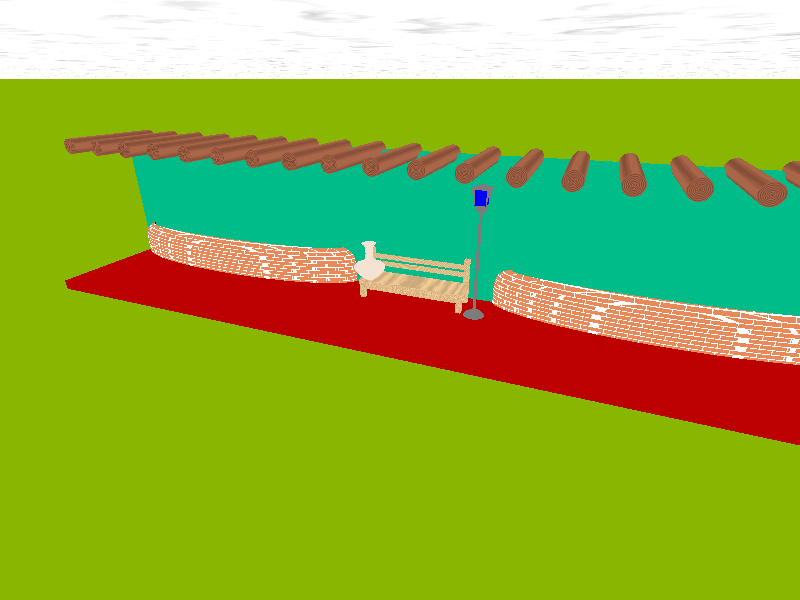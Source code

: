        // PoVRay 3.7 Scene File " ... .pov"
// author:  ...
// date:    ...
//--------------------------------------------------------------------------
#version 3.7;
global_settings{ assumed_gamma 1.0 }
#default{ finish{ ambient 0.1 diffuse 0.9 }} 
//--------------------------------------------------------------------------
#include "colors.inc"
#include "textures.inc"
#include "glass.inc"
#include "metals.inc"
#include "golds.inc"
#include "stones.inc"
#include "woods.inc"
#include "shapes.inc"
#include "shapes2.inc"
#include "functions.inc"
#include "math.inc"
#include "transforms.inc"
//--------------------------------------------------------------------------
// camera ------------------------------------------------------------------
#declare Camera_0 = camera {/*ultra_wide_angle*/ angle 90      // front view
                            location  <-2.0 , 5.0 ,-4.0>
                            right     x*image_width/image_height
                            look_at   <0.0 , 1.0 , 0.0>}
#declare Camera_1 = camera {/*ultra_wide_angle*/ angle 80   // diagonal view
                            location  <6.0 , 8.5 ,-15.0>
                            right     x*image_width/image_height
                            look_at   <0.0 , 1.0 , 0.0>}
#declare Camera_2 = camera {/*ultra_wide_angle*/ angle 90 // right side view
                            location  <4.2 , 5.5 , 0.0>
                            right     x*image_width/image_height
                            look_at   <0.0 , 1.5 , 0.0>}
#declare Camera_3 = camera {/*ultra_wide_angle*/ angle 90        // top view
                            location  <0.0 , 10.0 ,-0.001>
                            right     x*image_width/image_height
                            look_at   <0.0 , 1.0 , 0.0>}
camera{Camera_1}
// sun ---------------------------------------------------------------------
light_source{<-1000,10000,-2000> color White}
// sky ---------------------------------------------------------------------
light_source{ <-1000, 10000, -2000> 
              color White
              looks_like{ sphere{ <0,0,0>,300 
                                  texture{ pigment{ color White }
                                           normal { bumps 0.5
                                                    scale 50    }
                                           finish { ambient 0.8   
                                                    diffuse 0.2
                                                    phong 1     }
                                                  
                                         } // end of texture
                                } // end of sphere
                        } //end of looks_like
            } //end of light_source
// sky --------------------------------------------------------------------
  // the dark blue
plane{ <0,1,0>,1 hollow  
       texture{ pigment { color rgb <0.20, 0.20, 1.0> }
                finish  { ambient 0.25 diffuse 0 } 
              }      
       scale 10000}
  // the clouds 
plane{<0,1,0>,1 hollow  
       texture{pigment{ bozo turbulence 0.76
                        color_map { [0.5 rgbf<1.0,1.0,1.0,1.0> ]
                                    [0.6 rgb <1.0,1.0,1.0>     ]
                                    [1.0 rgb <0.5,0.5,0.5>     ]}
                       }
               finish { ambient 0.25 diffuse 0} 
              }      
       scale 500}

// fog ---------------------------------------------------------------------

fog{ fog_type   2
     distance   50
     color      White
     fog_offset 0.1
     fog_alt    2.0
     turbulence 0.8
   }
// ground ------------------------------------------------------------------

plane { <0,1,0>, 0 
        texture { pigment{ color rgb<0.35,0.65,0.0>*0.72}
                  normal { bumps 0.75 scale 0.015  }
                  finish { phong 0.1 }
                }
      }
//--------------------------------------------------------------------------
//---------------------------- objects in scene ----------------------------
//--------------------------------------------------------------------------

//Piso e parede ------------------------------  
union{ 
 box { <-1.00, 0.00, -1.00>,< 1.00, 2.00, 1.00>   
        scale <15,0.2,2.4>
            texture{ pigment{ color rgb< 0.5, 0.0, 0.0>}
                normal { pigment_pattern{ 
                             brick color rgb 0.2, color rgb 0.8 
                             scale 0.165  turbulence 0.05
                           } // end pigment_pattern
                         1} // end normal
                finish { phong 0.1  phong_size 500 reflection{ 0 } }
              }  
       rotate<0,0,0> translate<0,0,0> 
    } // end of box --------------------------------------
   
                                                                    

 box { <-1.00, 0.00, -1.00>,< 1.00, 2.00, 1.00>  
        scale <15,0.2,6> 
             texture{ pigment{ color rgb< 0.0, 1.0, 0.5>*0.5 } 
                normal { bozo 8.5 scale 0.050 }
                finish { phong 1 reflection{ 0.05 } }
              } // end of texture
 
       rotate<90,0,0> translate<0,0,2.4> 
    } // end of box --------------------------------------  
    
    
        //------------------------------------------ 
    #declare pergolado = 
     
     cylinder { <0,0,0>,<0,0,2.00>,0.30 
              texture{ DMFWood3    
                normal { wood 0.5 scale 0.05 rotate<0,0,0> }
                finish { phong 1 } 
                rotate<0,0,0> scale 1  translate<0,0,0>
              } // end of texture 

           scale <1,1,-2> rotate<0,0,0> translate<0,6,2.8>
         } // end of cylinder  ------------------------------------

     //---------------------------------
    
    union{ //-----------------------------------
     #local Nr = 0;     // start
     #local EndNr = 20; // end
     #while (Nr< EndNr) 
    
       object{ pergolado translate<Nr*1.5,0,0>} 
    
     #local Nr = Nr + 1;  // next Nr
     #end // --------------- end of loop 
    
    rotate<0,0,0> 
    translate<-14,0,0>
    } // end of union --------------------------
                                                    

    
}  

// end of piso e parede ------------------------- 

                                      
                   
//canteiro   --------------------------------------------------------------   
#declare canteiro = 
union{    
    difference{ 
    
        difference{
            superellipsoid{ <1.00,0.25> 
                 scale <6,1.5,2> 
                 rotate<90,0,0> 
                 translate<0,0,0>   
                 // scale your object first!!!
                     texture{ pigment{ brick color White                // color mortar
                                             color rgb<0.8,0.25,0.1>    // color brick
                                       brick_size <0.25, 0.0525, 0.125> // format in x ,y and z- direction 
                                       mortar 0.01                      // size of the mortar 
                                     } // end of pigment
                              normal {wrinkles 0.75 scale 0.01}
                              finish {ambient 0.15 diffuse 0.95 phong 0.2} 
                              scale 3
                              rotate<0,180,0>  translate<0.01, 0.04,-0.10>
                           } // end of texture
            
               } // ----------------- end superellipsoid
            
            cylinder { <0,0,0>,<0,2.00,0>, 0.30  
                    
                    scale <18,10,-4>  rotate<0,0,0> translate<0,0.5,0>      
                  
            
                      
                     } // end of cylinder -------------------------------------      
        }     
         box { <-1.00, 0.00, -1.00>,< 1.00, 2.00, 1.00>   
                 texture{ pigment{ color rgb< 0.0, 1.0, 0.5>*0.5 } 
                    normal { bozo 8.5 scale 0.050 }
                    finish { phong 1 reflection{ 0.05 } }
                  } // end of texture
                 
          scale <6,1,3> rotate<90,0,0> translate<0,0,0> 
        } // end of box --------------------------------------
                                                      
    }    
    
}    

union{ //-----------------------------------

//#for(Identifier, Start, End [, Step]) 
 #for (NrX, 0, 1, 1) // outer loop

     object{ canteiro
             translate<  NrX*18, 0, 0>} 

 #end // ---------- end x of #for outer loop 

rotate<0,0,0> 
translate<-9,0,2.5>
} // end of union --------------------------
                                                 
//end of canteiro -----------------------------------
                                                          
                                                          
    
    
//Banco -----------------------------    

 union{      
    box { <-1.00, 0.00, -1.00>,< 1.00, 2.00, 1.00>   

       texture{ DMFWood4    
                normal { wood 0.5 scale 0.05 turbulence 0.0 rotate<0,0,0> }
                finish { phong 1 } 
                rotate<0,0,0> scale 1  translate<0,0,0>
              } // end of texture 

      scale <2.1,0.1,0.6> rotate<0,0,0> translate<0,1,1.4> 
    } // end of box --------------------------------------
            
    box { <-1.00, 0.00, -1.00>,< 1.00, 2.00, 1.00>   

             texture{ DMFWood4    
                normal { wood 0.5 scale 0.05 turbulence 0.0 rotate<0,0,0> }
                finish { phong 1 } 
                rotate<0,0,0> scale 1  translate<0,0,0>
              } // end of texture 


      scale <0.1,0.9,0.1> rotate<0,0,0> translate<-2,0.4,2> 
    } // end of box --------------------------------------   
        
    box { <-1.00, 0.00, -1.00>,< 1.00, 2.00, 1.00>   

       texture{ DMFWood4    
                normal { wood 0.5 scale 0.05 turbulence 0.0 rotate<0,0,0> }
                finish { phong 1 } 
                rotate<0,0,0> scale 1  translate<0,0,0>
              } // end of texture 

      scale <0.1,0.9,0.1> rotate<0,0,0> translate<2,0.4,2> 
    } // end of box --------------------------------------    
        
        
     box { <-1.00, 0.00, -1.00>,< 1.00, 2.00, 1.00>   
       texture{ DMFWood4    
                normal { wood 0.5 scale 0.05 turbulence 0.0 rotate<0,0,0> }
                finish { phong 1 } 
                rotate<0,0,0> scale 1  translate<0,0,0>
     } // end of texture 

      scale <0.1,0.3,0.1> rotate<0,0,0> translate<-2,0.4,1> 
    } // end of box --------------------------------------  
    
    box { <-1.00, 0.00, -1.00>,< 1.00, 2.00, 1.00>   

       texture{ DMFWood4    
                normal { wood 0.5 scale 0.05 turbulence 0.0 rotate<0,0,0> }
                finish { phong 1 } 
                rotate<0,0,0> scale 1  translate<0,0,0>
              } // end of texture 

      scale <0.1,0.3,0.1> rotate<0,0,0> translate<2,0.4,1> 
    } // end of box --------------------------------------   
    
    box { <-1.00, 0.00, -1.00>,< 1.00, 2.00, 1.00>   

       texture{ DMFWood4    
                normal { wood 0.5 scale 0.05 turbulence 0.0 rotate<0,0,0> }
                finish { phong 1 } 
                rotate<0,0,0> scale 1  translate<0,0,0>
              } // end of texture 

      scale <0.01,0.1,2.1> rotate<0,90,0> translate<0,0.8,0.9>
    } // end of box --------------------------------------  
                                                               
     
     
    union{
        box { <-1.00, 0.00, -1.00>,< 1.00, 2.00, 1.00>   
          scale <0.02,0.1,2> rotate<0,90,0> translate<0,1.8,1.88> 
        } // end of box --------------------------------------
                                                                  
        cylinder { <0,0,0>,<0,0,2.00>,0.1 
               scale <1,1,0.026> rotate<0,0,0> translate<-2,1.9,1.86>
             } // end of cylinder  ------------------------------------     
             
         cylinder { <0,0,0>,<0,0,2.00>,0.1 
               scale <1,1,0.026> rotate<0,0,0> translate<2,1.9,1.86>
             } // end of cylinder  ------------------------------------ 
                  
               texture{ DMFWood4    
                normal { wood 0.5 scale 0.05 turbulence 0.0 rotate<0,0,0> }
                finish { phong 1 } 
                rotate<0,0,0> scale 1  translate<0,0,0>
              } // end of texture     
    }  
    
     union{
        box { <-1.00, 0.00, -1.00>,< 1.00, 2.00, 1.00>   
          scale <0.02,0.1,2> rotate<0,90,0> translate<0,1.5,1.88> 
        } // end of box --------------------------------------
                                                                  
        cylinder { <0,0,0>,<0,0,2.00>,0.1 
               scale <1,1,0.026> rotate<0,0,0> translate<-2,1.6,1.86>
             } // end of cylinder  ------------------------------------     
             
         cylinder { <0,0,0>,<0,0,2.00>,0.1 
               scale <1,1,0.026> rotate<0,0,0> translate<2,1.6,1.86>
             } // end of cylinder  ------------------------------------ 
                  
               texture{ DMFWood4    
                normal { wood 0.5 scale 0.05 turbulence 0.0 rotate<0,0,0> }
                finish { phong 1 } 
                rotate<0,0,0> scale 1  translate<0,0,0>
              } // end of texture     
    }  
        
    ///sor Surface of Revolution 
    sor{  7, // # of points,  list of <x,y> points, spline rotates around y-axis 
         <0.00,0.00> 
         <0.12,0.00> 
         <0.62,0.54> 
         <0.21,0.83> 
         <0.19,1.46> 
         <0.29,1.50> 
         <0.46,1.53>
         sturm  // optional!
         texture { pigment{ color LightWood}
                   normal { bumps 0.75 scale 0.010}
                   finish { phong 1}
                 } // end of texture 
         scale 1.0  rotate<0,0,0> translate<-1.7,1.2,1>
       } // end of sor ---------------------------------------------------------------------    
   
} // end of union --------------------------

//end banco----------------------        


//poste------------------------------
union{

   cylinder { <0,0,0>,<0,2.00,0>, 0.30 

           texture { T_Chrome_1A
                   //normal { bumps 0.5 scale 0.15} 
                   finish { phong 0}
                 } // end of texture

           scale <0.2,2,0.2> rotate<0,0,0> translate<2.6,0.5,1>
         } // end of cylinder -------------------------------------
                          
    difference{
         sphere { <0,0,0>, 0.5 
         scale<1,1,1>  rotate<0,0,0>  translate<0,0.5,0>  
           }  // end of sphere -----------------------------------   
           
          box { <-1.00, 0.00, -1.00>,< 1.00, 2.00, 1.00>   
          scale <1,1,1> rotate<0,0,0> translate<0,-1.3,0> 
        } // end of box --------------------------------------
 
        translate<2.6,-0.4,1>  
         texture { T_Chrome_1A
                   //normal { bumps 0.5 scale 0.15} 
                   finish { phong 0}
             } // end of texture         
    } //end difference  
      
    
    difference{   
        difference{
            box { <-1.00, 0.00, -1.00>,< 1.00, 2.00, 1.00>   
              scale <0.3,0.4,0.3> rotate<0,0,0> translate<0,2,0> 
            } // end of box --------------------------------------     
            
            box { <-1.00, 0.00, -1.00>,< 1.00, 2.00, 1.00>       
              scale <0.5,1,0.5> rotate<10,0,0> translate<0,1,0.5> 
            } // end of box -------------------------------------- 
            
            box { <-1.00, 0.00, -1.00>,< 1.00, 2.00, 1.00>   
              scale <0.5,1,0.5> rotate<-10,0,0> translate<0,1,-0.5> 
            } // end of box --------------------------------------  
            
            box { <-1.00, 0.00, -1.00>,< 1.00, 2.00, 1.00>   
              scale <0.5,1,0.5> rotate<10,90,0> translate<0.5,1,0> 
            } // end of box --------------------------------------
            
            box { <-1.00, 0.00, -1.00>,< 1.00, 2.00, 1.00>   
              scale <0.5,1,0.5> rotate<-10,90,0> translate<-0.5,1,0> 
            } // end of box --------------------------------------      
            
            translate<2.6,2.4,1>  
             texture { T_Chrome_1A
                       //normal { bumps 0.5 scale 0.15} 
                       finish { phong 0}
                 } // end of texture 
        }           
        union{  
            box { <-1.00, 0.00, -1.00>,< 1.00, 2.00, 1.00>   
              scale <0.3,0.3,0.2> rotate<0,0,0> translate<0,0,0> 
             } 
              
            box { <-1.00, 0.00, -1.00>,< 1.00, 2.00, 1.00>   
              scale <0.2,0.3,0.3> rotate<0,0,0> translate<0,0,0> 
            }
            translate<2.6, 4.6, 1>   
            texture { T_Chrome_1A
                       //normal { bumps 0.5 scale 0.15} 
                       finish { phong 0}
                 } // end of texture  
        }                                          
        
    }

    union{  
        box { <-1.00, 0.00, -1.00>,< 1.00, 2.00, 1.00>   
           scale <0.2,0.29,0.2> rotate<0,0,0> translate<0,0,0> 
        } 
              
        box { <-1.00, 0.00, -1.00>,< 1.00, 2.00, 1.00>   
           scale <0.2,0.29,0.2> rotate<0,0,0> translate<0,0,0> 
        }
        translate<2.6, 4.6, 1>   
            texture { pigment{ color rgb <0,0,1>  }
                   normal { bumps 0.5 scale 0.05 }
                  finish { phong 1 reflection 0.00}
        } // end of texture 
            
    }    
    
    
    difference{
         sphere { <0,0,0>, 0.3
         scale<1,1,1>  rotate<0,0,0>  translate<0,0.5,0>  
           }  // end of sphere -----------------------------------   
           
          box { <-1.00, 0.00, -1.00>,< 1.00, 2.00, 1.00>   
          scale <1,1,1> rotate<0,0,0> translate<0,-1.3,0> 
        } // end of box --------------------------------------
 
        translate<2.6,4.5,1>  
         texture { T_Chrome_1A
                   //normal { bumps 0.5 scale 0.15} 
                   finish { phong 0}
             } // end of texture         
    } //end difference          
} //end union
//end poste    




                                       


       
      

                                                               

       
